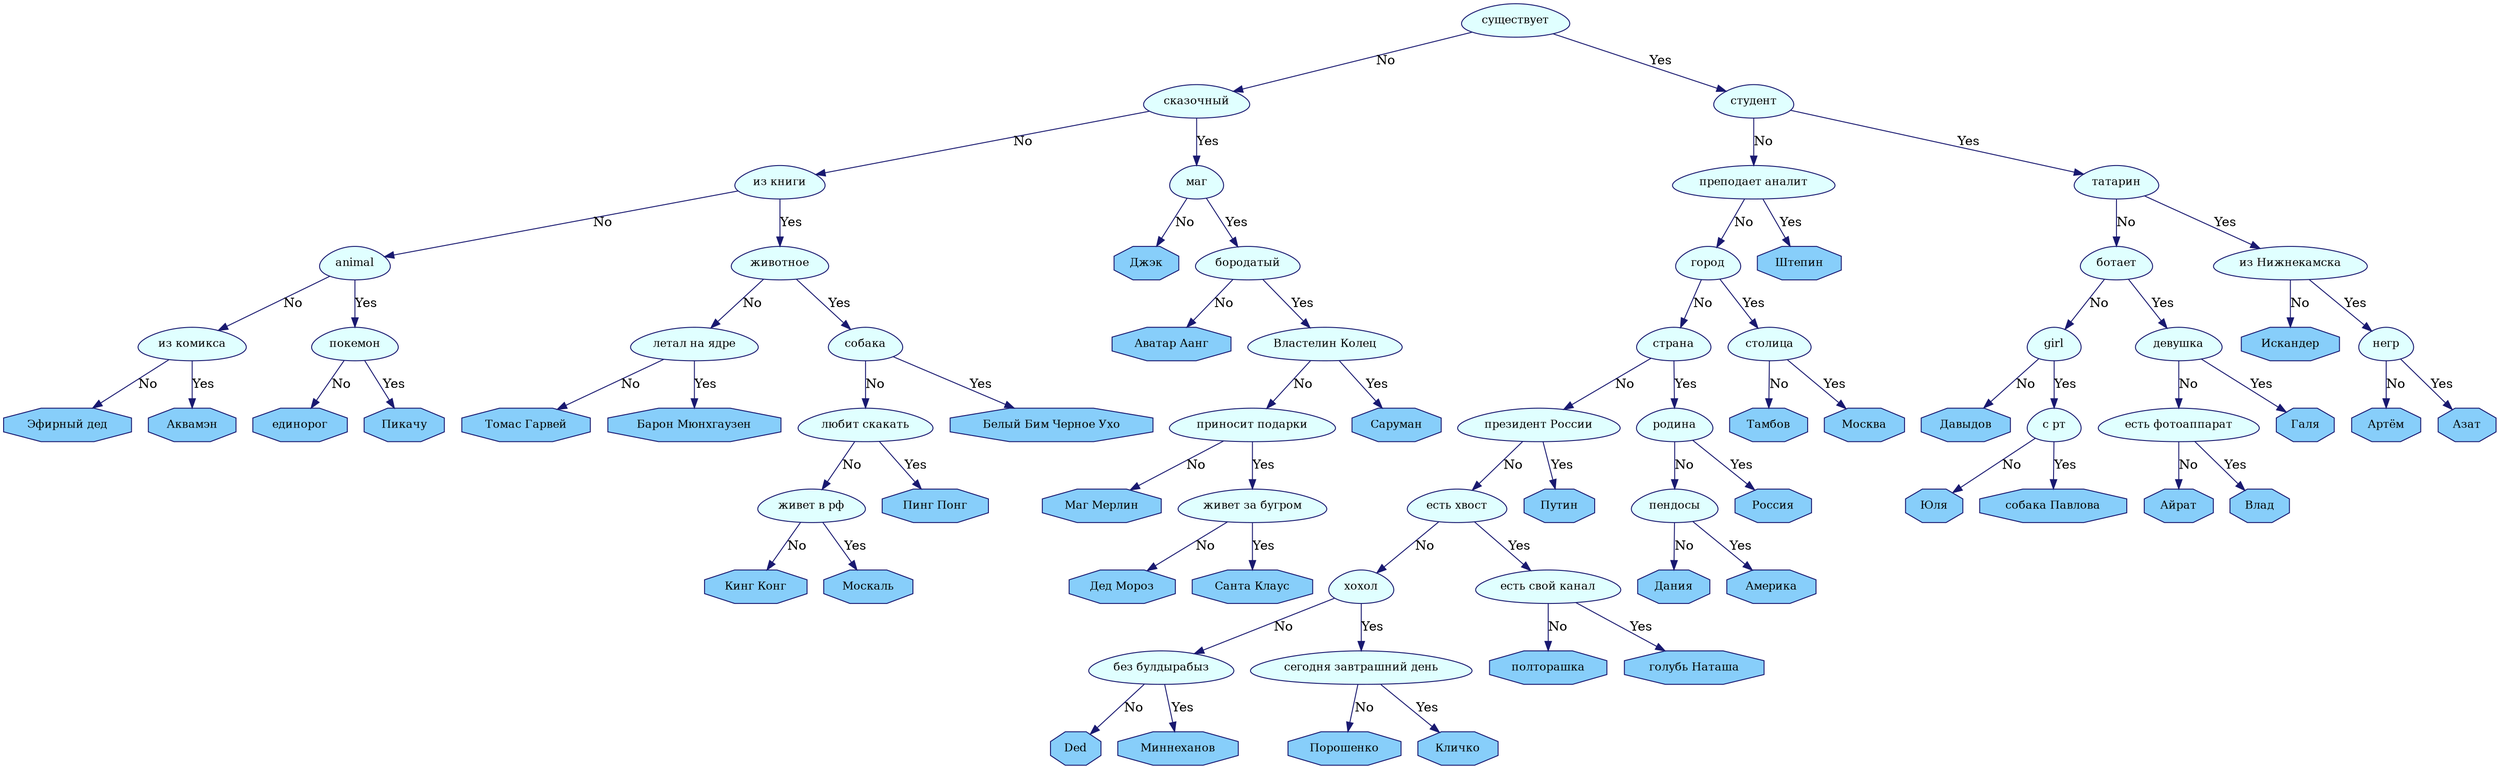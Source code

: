 digraph {
	node[shape = "octagon", color = "#191970", fontsize = 12, style = "filled", fillcolor = "#87CEFA"];
	edge[color = "#191970", fontsize = 14];

		"существует"[shape = "ellipse", color="#191970", style="filled", fillcolor = "#E0FFFF"];
		"существует"->"сказочный"[label = "No"];

		"сказочный"[shape = "ellipse", color="#191970", style="filled", fillcolor = "#E0FFFF"];
		"сказочный"->"из книги"[label = "No"];

		"из книги"[shape = "ellipse", color="#191970", style="filled", fillcolor = "#E0FFFF"];
		"из книги"->"animal"[label = "No"];

		"animal"[shape = "ellipse", color="#191970", style="filled", fillcolor = "#E0FFFF"];
		"animal"->"из комикса"[label = "No"];

		"из комикса"[shape = "ellipse", color="#191970", style="filled", fillcolor = "#E0FFFF"];
		"из комикса"->"Эфирный дед"[label = "No"];

		"из комикса"[shape = "egg", color="#191970", style="filled", fillcolor = "#E0FFFF"];
		"из комикса"->"Аквамэн"[label = "Yes"];

		"animal"[shape = "egg", color="#191970", style="filled", fillcolor = "#E0FFFF"];
		"animal"->"покемон"[label = "Yes"];

		"покемон"[shape = "ellipse", color="#191970", style="filled", fillcolor = "#E0FFFF"];
		"покемон"->"единорог"[label = "No"];

		"покемон"[shape = "egg", color="#191970", style="filled", fillcolor = "#E0FFFF"];
		"покемон"->"Пикачу"[label = "Yes"];

		"из книги"[shape = "egg", color="#191970", style="filled", fillcolor = "#E0FFFF"];
		"из книги"->"животное"[label = "Yes"];

		"животное"[shape = "ellipse", color="#191970", style="filled", fillcolor = "#E0FFFF"];
		"животное"->"летал на ядре"[label = "No"];

		"летал на ядре"[shape = "ellipse", color="#191970", style="filled", fillcolor = "#E0FFFF"];
		"летал на ядре"->"Томас Гарвей"[label = "No"];

		"летал на ядре"[shape = "egg", color="#191970", style="filled", fillcolor = "#E0FFFF"];
		"летал на ядре"->"Барон Мюнхгаузен"[label = "Yes"];

		"животное"[shape = "egg", color="#191970", style="filled", fillcolor = "#E0FFFF"];
		"животное"->"собака"[label = "Yes"];

		"собака"[shape = "ellipse", color="#191970", style="filled", fillcolor = "#E0FFFF"];
		"собака"->"любит скакать"[label = "No"];

		"любит скакать"[shape = "ellipse", color="#191970", style="filled", fillcolor = "#E0FFFF"];
		"любит скакать"->"живет в рф"[label = "No"];

		"живет в рф"[shape = "ellipse", color="#191970", style="filled", fillcolor = "#E0FFFF"];
		"живет в рф"->"Кинг Конг"[label = "No"];

		"живет в рф"[shape = "egg", color="#191970", style="filled", fillcolor = "#E0FFFF"];
		"живет в рф"->"Москаль"[label = "Yes"];

		"любит скакать"[shape = "egg", color="#191970", style="filled", fillcolor = "#E0FFFF"];
		"любит скакать"->"Пинг Понг"[label = "Yes"];

		"собака"[shape = "egg", color="#191970", style="filled", fillcolor = "#E0FFFF"];
		"собака"->"Белый Бим Черное Ухо"[label = "Yes"];

		"сказочный"[shape = "egg", color="#191970", style="filled", fillcolor = "#E0FFFF"];
		"сказочный"->"маг"[label = "Yes"];

		"маг"[shape = "ellipse", color="#191970", style="filled", fillcolor = "#E0FFFF"];
		"маг"->"Джэк"[label = "No"];

		"маг"[shape = "egg", color="#191970", style="filled", fillcolor = "#E0FFFF"];
		"маг"->"бородатый"[label = "Yes"];

		"бородатый"[shape = "ellipse", color="#191970", style="filled", fillcolor = "#E0FFFF"];
		"бородатый"->"Аватар Аанг"[label = "No"];

		"бородатый"[shape = "egg", color="#191970", style="filled", fillcolor = "#E0FFFF"];
		"бородатый"->"Властелин Колец"[label = "Yes"];

		"Властелин Колец"[shape = "ellipse", color="#191970", style="filled", fillcolor = "#E0FFFF"];
		"Властелин Колец"->"приносит подарки"[label = "No"];

		"приносит подарки"[shape = "ellipse", color="#191970", style="filled", fillcolor = "#E0FFFF"];
		"приносит подарки"->"Маг Мерлин"[label = "No"];

		"приносит подарки"[shape = "egg", color="#191970", style="filled", fillcolor = "#E0FFFF"];
		"приносит подарки"->"живет за бугром"[label = "Yes"];

		"живет за бугром"[shape = "ellipse", color="#191970", style="filled", fillcolor = "#E0FFFF"];
		"живет за бугром"->"Дед Мороз"[label = "No"];

		"живет за бугром"[shape = "egg", color="#191970", style="filled", fillcolor = "#E0FFFF"];
		"живет за бугром"->"Санта Клаус"[label = "Yes"];

		"Властелин Колец"[shape = "egg", color="#191970", style="filled", fillcolor = "#E0FFFF"];
		"Властелин Колец"->"Саруман"[label = "Yes"];

		"существует"[shape = "egg", color="#191970", style="filled", fillcolor = "#E0FFFF"];
		"существует"->"студент"[label = "Yes"];

		"студент"[shape = "ellipse", color="#191970", style="filled", fillcolor = "#E0FFFF"];
		"студент"->"преподает аналит"[label = "No"];

		"преподает аналит"[shape = "ellipse", color="#191970", style="filled", fillcolor = "#E0FFFF"];
		"преподает аналит"->"город"[label = "No"];

		"город"[shape = "ellipse", color="#191970", style="filled", fillcolor = "#E0FFFF"];
		"город"->"страна"[label = "No"];

		"страна"[shape = "ellipse", color="#191970", style="filled", fillcolor = "#E0FFFF"];
		"страна"->"президент России"[label = "No"];

		"президент России"[shape = "ellipse", color="#191970", style="filled", fillcolor = "#E0FFFF"];
		"президент России"->"есть хвост"[label = "No"];

		"есть хвост"[shape = "ellipse", color="#191970", style="filled", fillcolor = "#E0FFFF"];
		"есть хвост"->"хохол"[label = "No"];

		"хохол"[shape = "ellipse", color="#191970", style="filled", fillcolor = "#E0FFFF"];
		"хохол"->"без булдырабыз"[label = "No"];

		"без булдырабыз"[shape = "ellipse", color="#191970", style="filled", fillcolor = "#E0FFFF"];
		"без булдырабыз"->"Ded"[label = "No"];

		"без булдырабыз"[shape = "egg", color="#191970", style="filled", fillcolor = "#E0FFFF"];
		"без булдырабыз"->"Миннеханов"[label = "Yes"];

		"хохол"[shape = "egg", color="#191970", style="filled", fillcolor = "#E0FFFF"];
		"хохол"->"сегодня завтрашний день"[label = "Yes"];

		"сегодня завтрашний день"[shape = "ellipse", color="#191970", style="filled", fillcolor = "#E0FFFF"];
		"сегодня завтрашний день"->"Порошенко"[label = "No"];

		"сегодня завтрашний день"[shape = "egg", color="#191970", style="filled", fillcolor = "#E0FFFF"];
		"сегодня завтрашний день"->"Кличко"[label = "Yes"];

		"есть хвост"[shape = "egg", color="#191970", style="filled", fillcolor = "#E0FFFF"];
		"есть хвост"->"есть свой канал"[label = "Yes"];

		"есть свой канал"[shape = "ellipse", color="#191970", style="filled", fillcolor = "#E0FFFF"];
		"есть свой канал"->"полторашка"[label = "No"];

		"есть свой канал"[shape = "egg", color="#191970", style="filled", fillcolor = "#E0FFFF"];
		"есть свой канал"->"голубь Наташа"[label = "Yes"];

		"президент России"[shape = "egg", color="#191970", style="filled", fillcolor = "#E0FFFF"];
		"президент России"->"Путин"[label = "Yes"];

		"страна"[shape = "egg", color="#191970", style="filled", fillcolor = "#E0FFFF"];
		"страна"->"родина"[label = "Yes"];

		"родина"[shape = "ellipse", color="#191970", style="filled", fillcolor = "#E0FFFF"];
		"родина"->"пендосы"[label = "No"];

		"пендосы"[shape = "ellipse", color="#191970", style="filled", fillcolor = "#E0FFFF"];
		"пендосы"->"Дания"[label = "No"];

		"пендосы"[shape = "egg", color="#191970", style="filled", fillcolor = "#E0FFFF"];
		"пендосы"->"Америка"[label = "Yes"];

		"родина"[shape = "egg", color="#191970", style="filled", fillcolor = "#E0FFFF"];
		"родина"->"Россия"[label = "Yes"];

		"город"[shape = "egg", color="#191970", style="filled", fillcolor = "#E0FFFF"];
		"город"->"столица"[label = "Yes"];

		"столица"[shape = "ellipse", color="#191970", style="filled", fillcolor = "#E0FFFF"];
		"столица"->"Тамбов"[label = "No"];

		"столица"[shape = "egg", color="#191970", style="filled", fillcolor = "#E0FFFF"];
		"столица"->"Москва"[label = "Yes"];

		"преподает аналит"[shape = "egg", color="#191970", style="filled", fillcolor = "#E0FFFF"];
		"преподает аналит"->"Штепин"[label = "Yes"];

		"студент"[shape = "egg", color="#191970", style="filled", fillcolor = "#E0FFFF"];
		"студент"->"татарин"[label = "Yes"];

		"татарин"[shape = "ellipse", color="#191970", style="filled", fillcolor = "#E0FFFF"];
		"татарин"->"ботает"[label = "No"];

		"ботает"[shape = "ellipse", color="#191970", style="filled", fillcolor = "#E0FFFF"];
		"ботает"->"girl"[label = "No"];

		"girl"[shape = "ellipse", color="#191970", style="filled", fillcolor = "#E0FFFF"];
		"girl"->"Давыдов"[label = "No"];

		"girl"[shape = "egg", color="#191970", style="filled", fillcolor = "#E0FFFF"];
		"girl"->"с рт"[label = "Yes"];

		"с рт"[shape = "ellipse", color="#191970", style="filled", fillcolor = "#E0FFFF"];
		"с рт"->"Юля"[label = "No"];

		"с рт"[shape = "egg", color="#191970", style="filled", fillcolor = "#E0FFFF"];
		"с рт"->"собака Павлова"[label = "Yes"];

		"ботает"[shape = "egg", color="#191970", style="filled", fillcolor = "#E0FFFF"];
		"ботает"->"девушка"[label = "Yes"];

		"девушка"[shape = "ellipse", color="#191970", style="filled", fillcolor = "#E0FFFF"];
		"девушка"->"есть фотоаппарат"[label = "No"];

		"есть фотоаппарат"[shape = "ellipse", color="#191970", style="filled", fillcolor = "#E0FFFF"];
		"есть фотоаппарат"->"Айрат"[label = "No"];

		"есть фотоаппарат"[shape = "egg", color="#191970", style="filled", fillcolor = "#E0FFFF"];
		"есть фотоаппарат"->"Влад"[label = "Yes"];

		"девушка"[shape = "egg", color="#191970", style="filled", fillcolor = "#E0FFFF"];
		"девушка"->"Галя"[label = "Yes"];

		"татарин"[shape = "egg", color="#191970", style="filled", fillcolor = "#E0FFFF"];
		"татарин"->"из Нижнекамска"[label = "Yes"];

		"из Нижнекамска"[shape = "ellipse", color="#191970", style="filled", fillcolor = "#E0FFFF"];
		"из Нижнекамска"->"Искандер"[label = "No"];

		"из Нижнекамска"[shape = "egg", color="#191970", style="filled", fillcolor = "#E0FFFF"];
		"из Нижнекамска"->"негр"[label = "Yes"];

		"негр"[shape = "ellipse", color="#191970", style="filled", fillcolor = "#E0FFFF"];
		"негр"->"Артём"[label = "No"];

		"негр"[shape = "egg", color="#191970", style="filled", fillcolor = "#E0FFFF"];
		"негр"->"Азат"[label = "Yes"];
}